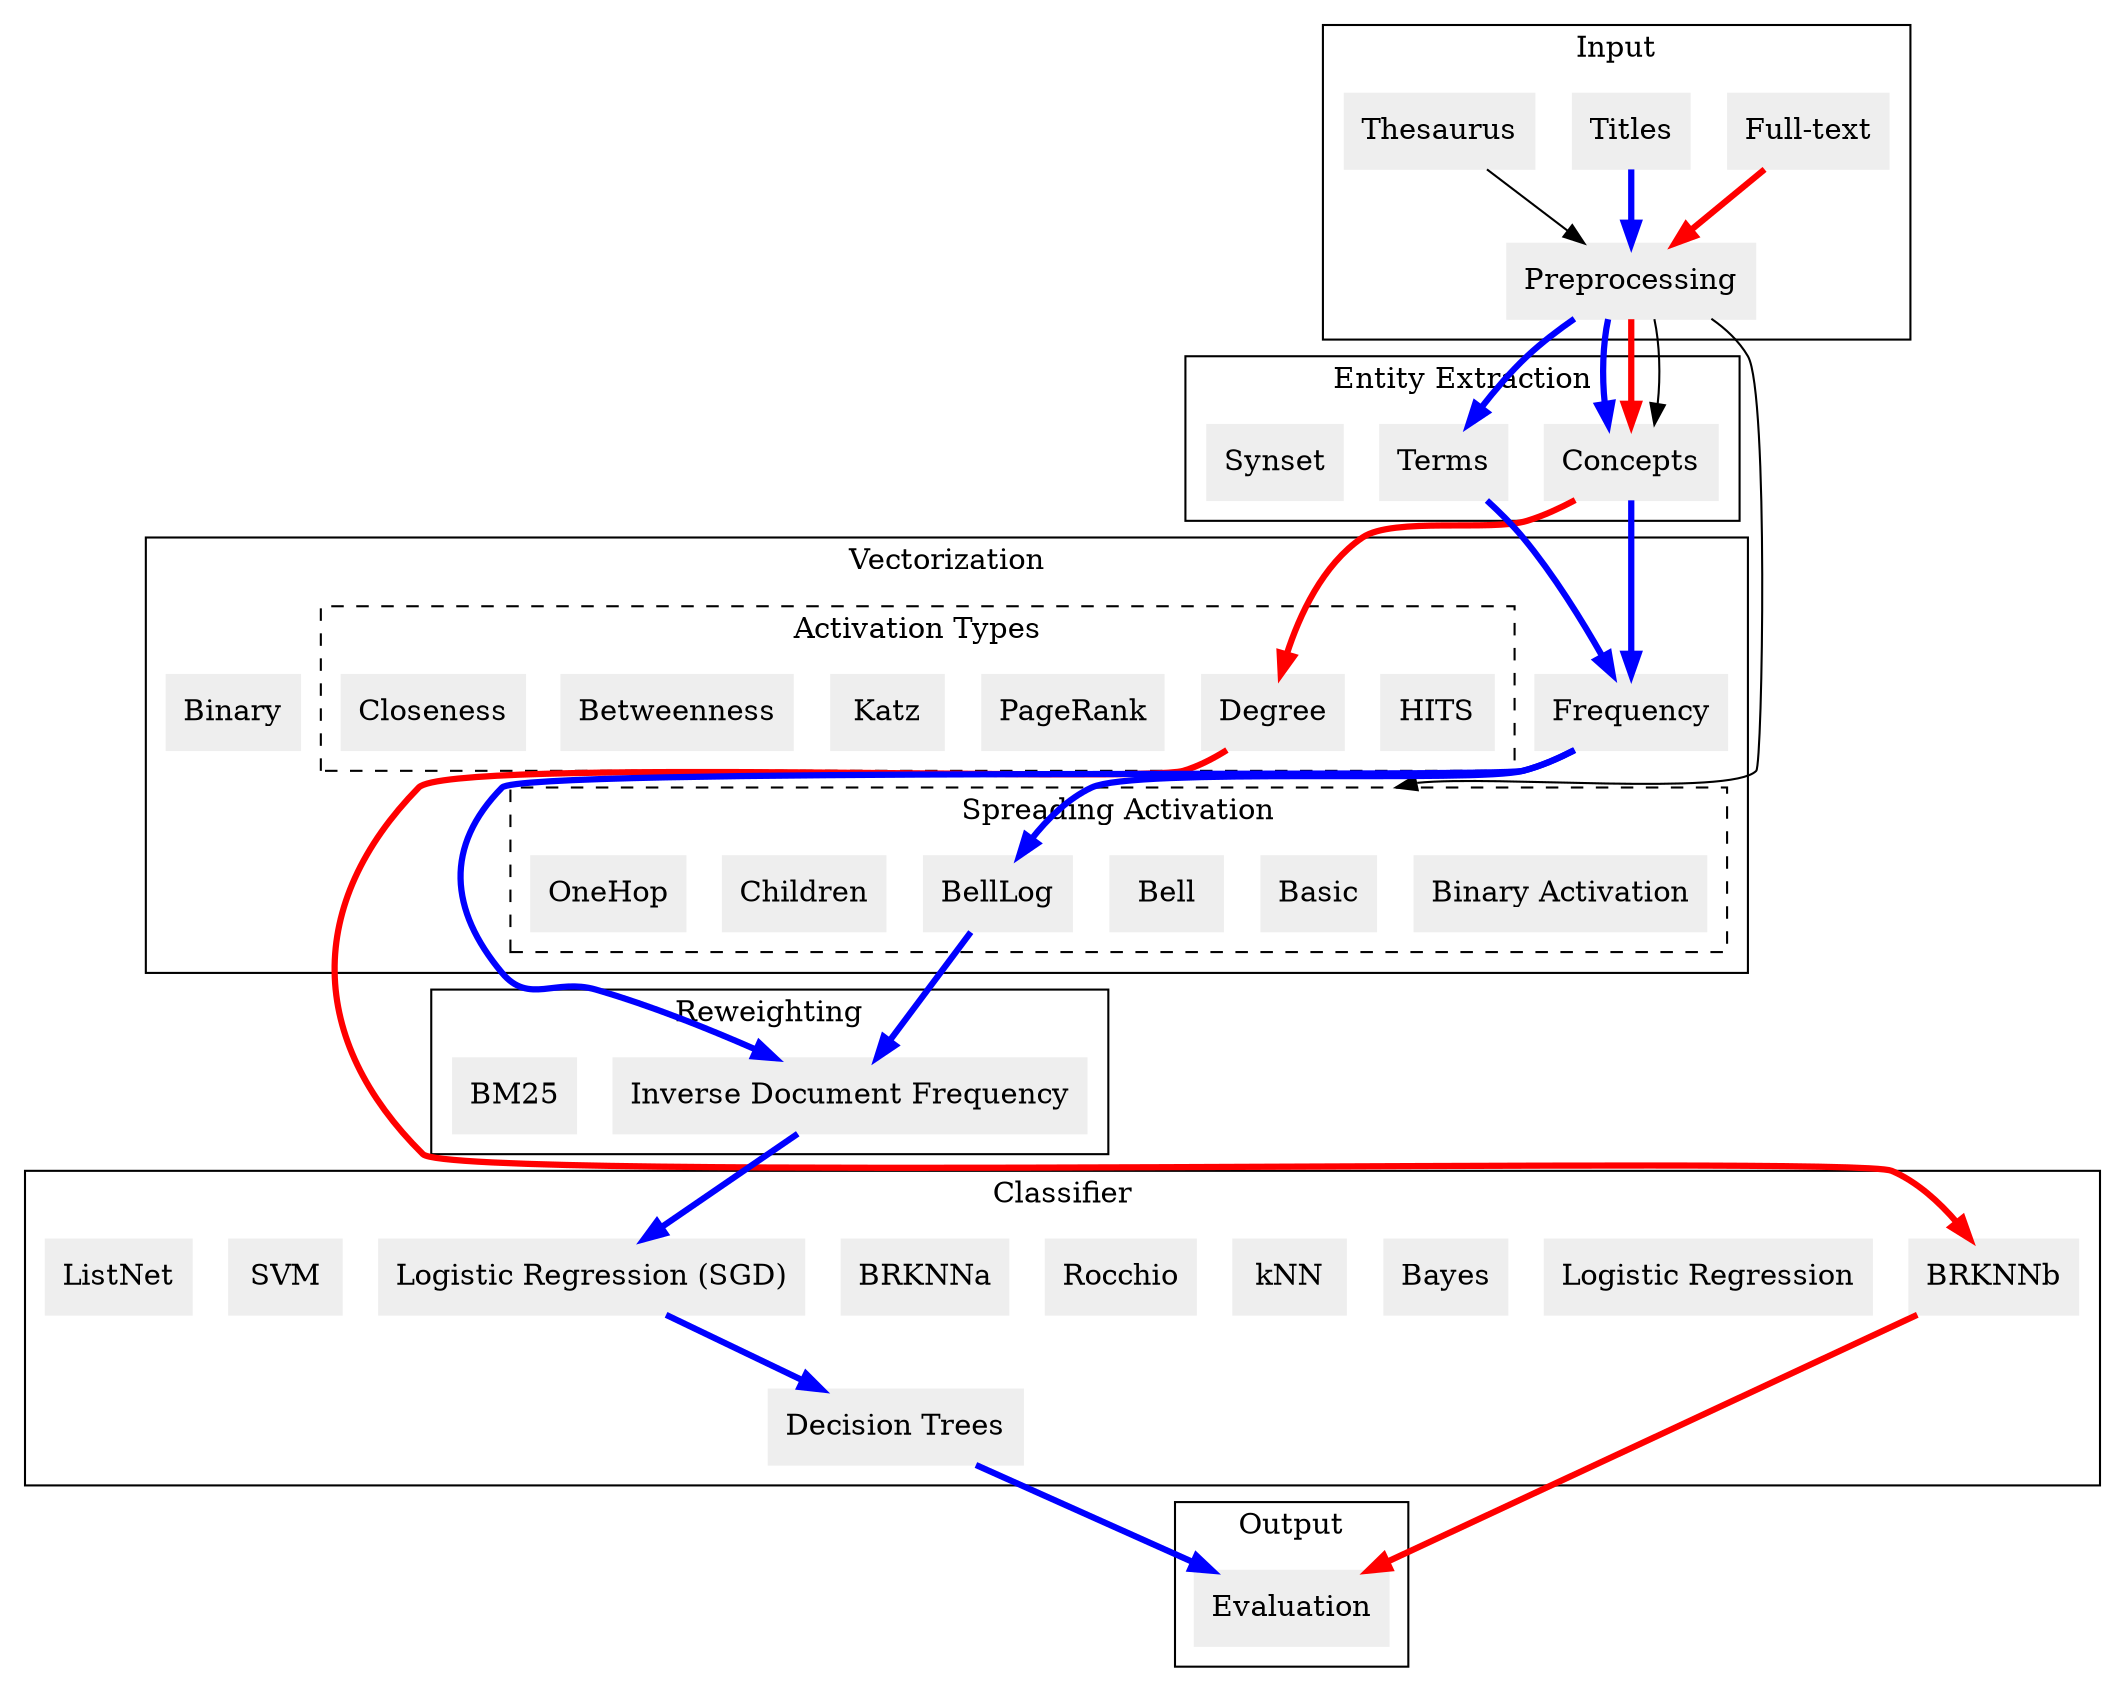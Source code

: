 digraph G {
	margin = 0;
	compound=true
	node[shape=rect, style=filled, color="#EEEEEE"];
	graph[style=line];
	subgraph cluster_input{
		margin = 10;
		ft[label="Full-text"];
		Titles, Thesaurus;
		label="Input";
		Preprocessing;
	}
		subgraph cluster_gainput{
			margin = 10;
				label="Entity Extraction"
				Concepts, Terms, Synset;
			}
	subgraph cluster_vec{
		margin = 10;
		label="Vectorization";
		subgraph{
			rank=same;
		}
		subgraph cluster_ga{
			label="Graph-based Activation"
				label="Activation Types"
				style=dashed
				HITS, Degree, PageRank, Katz, Betweenness, Closeness;
		}
		subgraph cluster_sa{
			label="Spreading Activation"
			color=black
			style=dashed
			ba[label="Binary Activation"]
			Basic, Bell, BellLog, Children, ba, OneHop
		}
		Binary, Frequency;
	}
	subgraph cluster_rw{
		margin = 10;
		label="Reweighting";
		idf[label="Inverse Document Frequency"];
		BM25;
	}
	subgraph cluster_cls{
		margin = 10;
		label="Classifier";
		logreg[label="Logistic Regression (SGD)", ];
		logregfull[label="Logistic Regression"];
		dt[label="Decision Trees", ];
		Bayes; kNN; Rocchio; BRKNNa; BRKNNb; SVM; logregfull; ListNet;
	}
	subgraph cluster_ev{
		margin = 10;
		label="Output"
		Evaluation[];
	}
	Titles -> Preprocessing -> Terms, Concepts -> Frequency[penwidth=3, color=blue];
	Frequency -> BellLog [penwidth=3, color=blue];
	Frequency -> idf [penwidth=3, color=blue];
	BellLog -> idf -> logreg -> dt -> Evaluation[penwidth=3, color=blue];
	ft -> Preprocessing -> Concepts -> Degree -> BRKNNb -> Evaluation[penwidth=3, color=red];
	Thesaurus -> Preprocessing -> Concepts [style=line, color=black, penwidth=1];
	Preprocessing -> Basic [lhead=cluster_sa, style=line];
	Terms -> Binary [style=invis];
}
